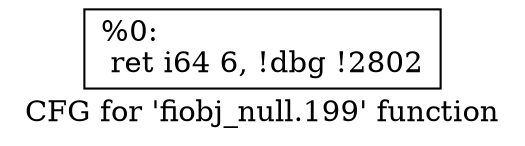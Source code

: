 digraph "CFG for 'fiobj_null.199' function" {
	label="CFG for 'fiobj_null.199' function";

	Node0x556852029c20 [shape=record,label="{%0:\l  ret i64 6, !dbg !2802\l}"];
}
